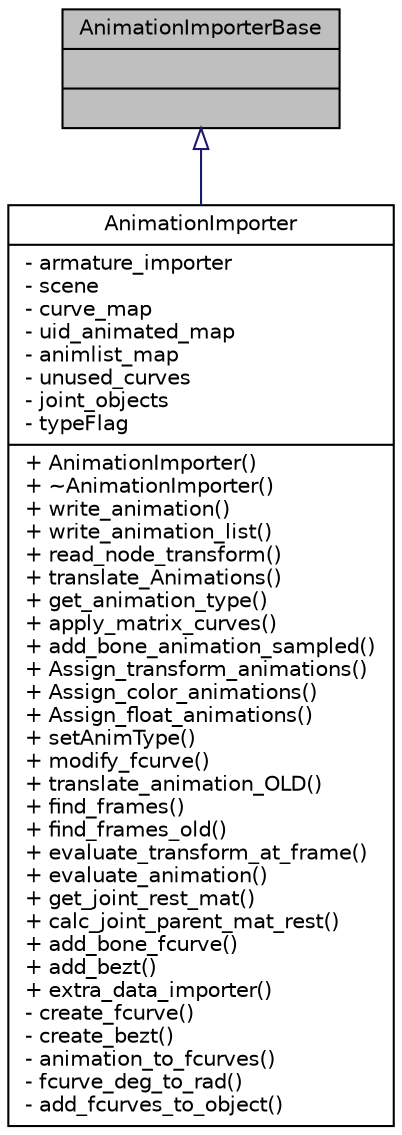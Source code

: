 digraph G
{
  edge [fontname="Helvetica",fontsize="10",labelfontname="Helvetica",labelfontsize="10"];
  node [fontname="Helvetica",fontsize="10",shape=record];
  Node1 [label="{AnimationImporterBase\n||}",height=0.2,width=0.4,color="black", fillcolor="grey75", style="filled" fontcolor="black"];
  Node1 -> Node2 [dir=back,color="midnightblue",fontsize="10",style="solid",arrowtail="empty",fontname="Helvetica"];
  Node2 [label="{AnimationImporter\n|- armature_importer\l- scene\l- curve_map\l- uid_animated_map\l- animlist_map\l- unused_curves\l- joint_objects\l- typeFlag\l|+ AnimationImporter()\l+ ~AnimationImporter()\l+ write_animation()\l+ write_animation_list()\l+ read_node_transform()\l+ translate_Animations()\l+ get_animation_type()\l+ apply_matrix_curves()\l+ add_bone_animation_sampled()\l+ Assign_transform_animations()\l+ Assign_color_animations()\l+ Assign_float_animations()\l+ setAnimType()\l+ modify_fcurve()\l+ translate_animation_OLD()\l+ find_frames()\l+ find_frames_old()\l+ evaluate_transform_at_frame()\l+ evaluate_animation()\l+ get_joint_rest_mat()\l+ calc_joint_parent_mat_rest()\l+ add_bone_fcurve()\l+ add_bezt()\l+ extra_data_importer()\l- create_fcurve()\l- create_bezt()\l- animation_to_fcurves()\l- fcurve_deg_to_rad()\l- add_fcurves_to_object()\l}",height=0.2,width=0.4,color="black", fillcolor="white", style="filled",URL="$d2/d08/classAnimationImporter.html"];
}
